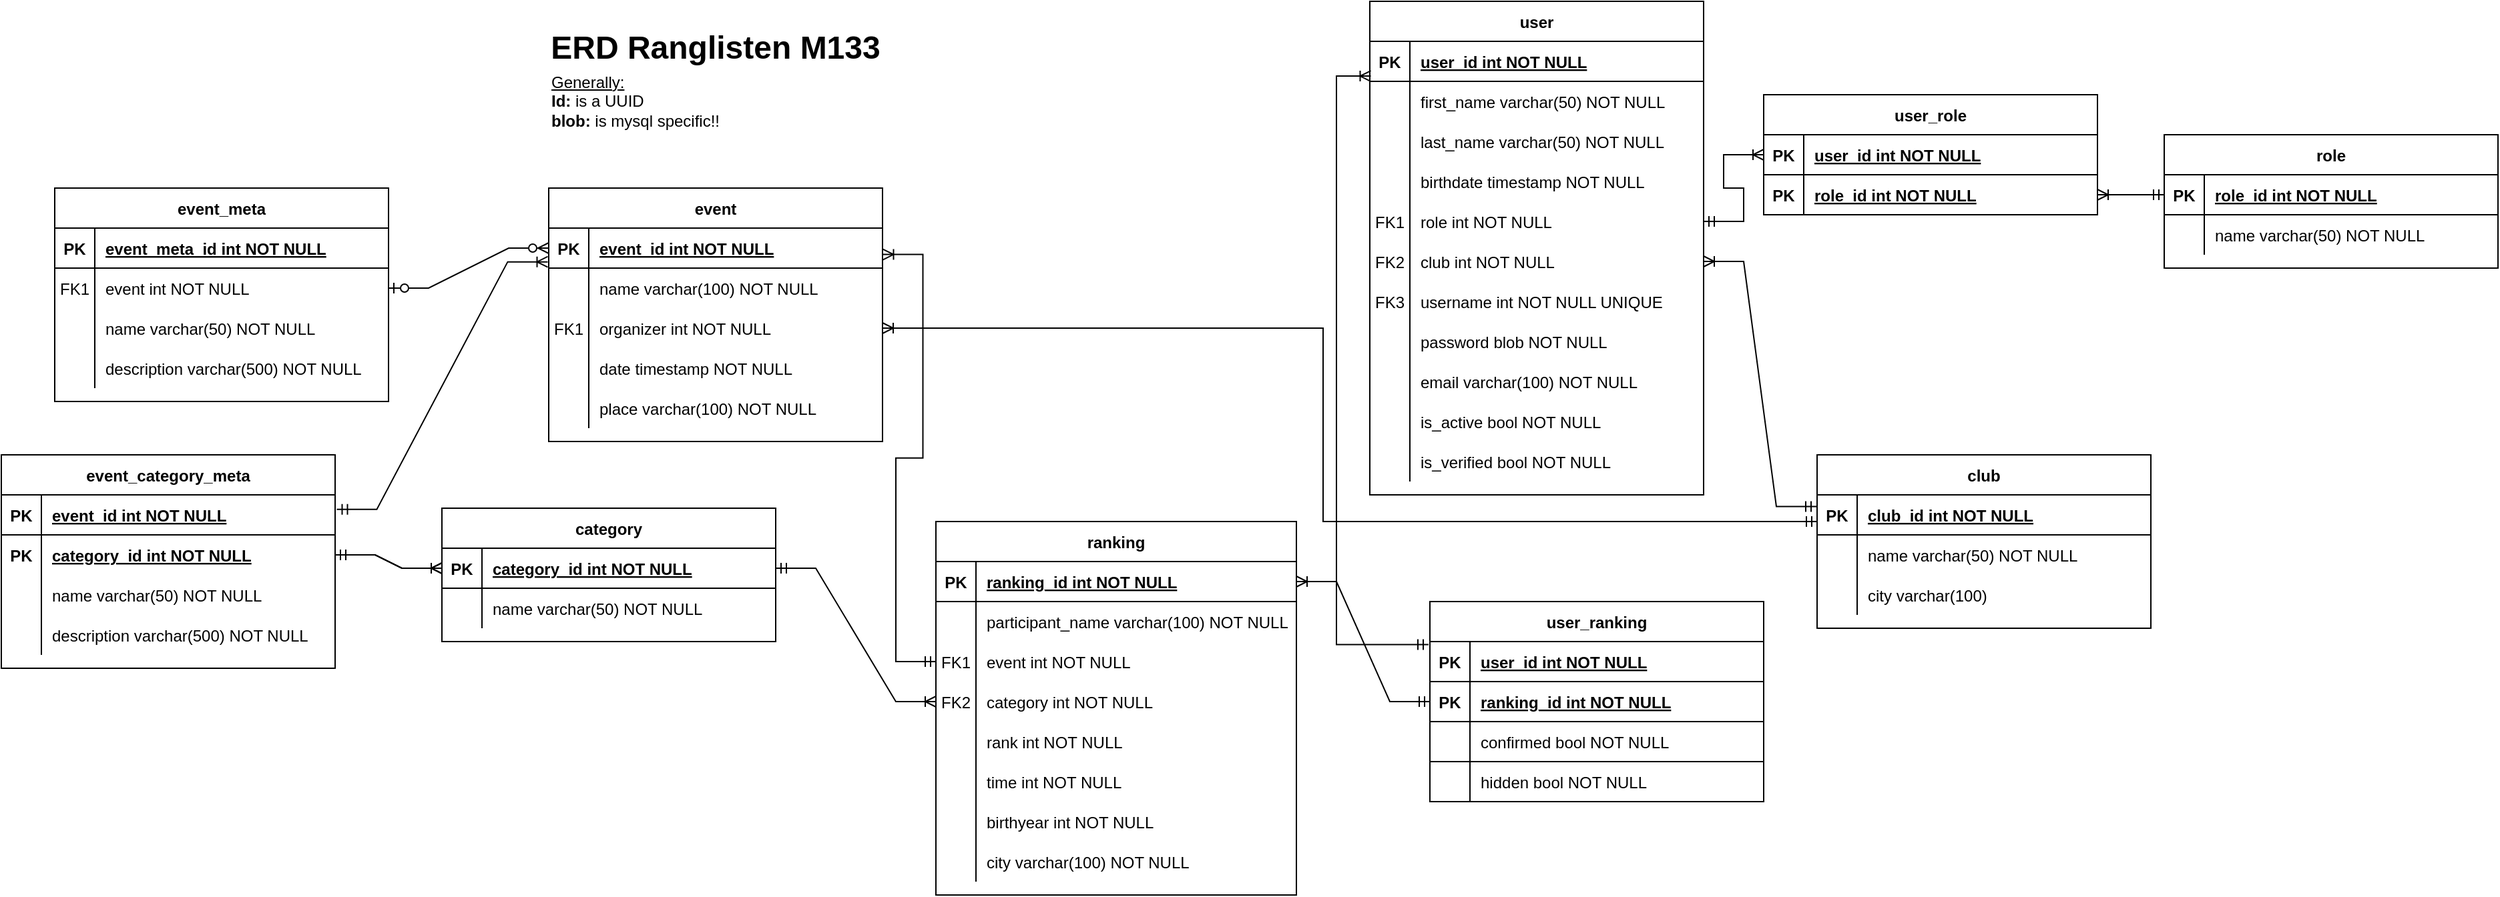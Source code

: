 <mxfile version="17.1.1" type="device"><diagram id="R2lEEEUBdFMjLlhIrx00" name="Page-1"><mxGraphModel dx="2567" dy="1036" grid="1" gridSize="10" guides="1" tooltips="1" connect="1" arrows="1" fold="1" page="1" pageScale="1" pageWidth="850" pageHeight="1100" math="0" shadow="0" extFonts="Permanent Marker^https://fonts.googleapis.com/css?family=Permanent+Marker"><root><mxCell id="0"/><mxCell id="1" parent="0"/><mxCell id="C-vyLk0tnHw3VtMMgP7b-2" value="ranking" style="shape=table;startSize=30;container=1;collapsible=1;childLayout=tableLayout;fixedRows=1;rowLines=0;fontStyle=1;align=center;resizeLast=1;" parent="1" vertex="1"><mxGeometry x="320" y="400" width="270" height="280" as="geometry"/></mxCell><mxCell id="C-vyLk0tnHw3VtMMgP7b-3" value="" style="shape=partialRectangle;collapsible=0;dropTarget=0;pointerEvents=0;fillColor=none;points=[[0,0.5],[1,0.5]];portConstraint=eastwest;top=0;left=0;right=0;bottom=1;" parent="C-vyLk0tnHw3VtMMgP7b-2" vertex="1"><mxGeometry y="30" width="270" height="30" as="geometry"/></mxCell><mxCell id="C-vyLk0tnHw3VtMMgP7b-4" value="PK" style="shape=partialRectangle;overflow=hidden;connectable=0;fillColor=none;top=0;left=0;bottom=0;right=0;fontStyle=1;" parent="C-vyLk0tnHw3VtMMgP7b-3" vertex="1"><mxGeometry width="30" height="30" as="geometry"><mxRectangle width="30" height="30" as="alternateBounds"/></mxGeometry></mxCell><mxCell id="C-vyLk0tnHw3VtMMgP7b-5" value="ranking_id int NOT NULL " style="shape=partialRectangle;overflow=hidden;connectable=0;fillColor=none;top=0;left=0;bottom=0;right=0;align=left;spacingLeft=6;fontStyle=5;" parent="C-vyLk0tnHw3VtMMgP7b-3" vertex="1"><mxGeometry x="30" width="240" height="30" as="geometry"><mxRectangle width="240" height="30" as="alternateBounds"/></mxGeometry></mxCell><mxCell id="C-vyLk0tnHw3VtMMgP7b-6" value="" style="shape=partialRectangle;collapsible=0;dropTarget=0;pointerEvents=0;fillColor=none;points=[[0,0.5],[1,0.5]];portConstraint=eastwest;top=0;left=0;right=0;bottom=0;" parent="C-vyLk0tnHw3VtMMgP7b-2" vertex="1"><mxGeometry y="60" width="270" height="30" as="geometry"/></mxCell><mxCell id="C-vyLk0tnHw3VtMMgP7b-7" value="" style="shape=partialRectangle;overflow=hidden;connectable=0;fillColor=none;top=0;left=0;bottom=0;right=0;" parent="C-vyLk0tnHw3VtMMgP7b-6" vertex="1"><mxGeometry width="30" height="30" as="geometry"><mxRectangle width="30" height="30" as="alternateBounds"/></mxGeometry></mxCell><mxCell id="C-vyLk0tnHw3VtMMgP7b-8" value="participant_name varchar(100) NOT NULL" style="shape=partialRectangle;overflow=hidden;connectable=0;fillColor=none;top=0;left=0;bottom=0;right=0;align=left;spacingLeft=6;" parent="C-vyLk0tnHw3VtMMgP7b-6" vertex="1"><mxGeometry x="30" width="240" height="30" as="geometry"><mxRectangle width="240" height="30" as="alternateBounds"/></mxGeometry></mxCell><mxCell id="C-vyLk0tnHw3VtMMgP7b-9" value="" style="shape=partialRectangle;collapsible=0;dropTarget=0;pointerEvents=0;fillColor=none;points=[[0,0.5],[1,0.5]];portConstraint=eastwest;top=0;left=0;right=0;bottom=0;" parent="C-vyLk0tnHw3VtMMgP7b-2" vertex="1"><mxGeometry y="90" width="270" height="30" as="geometry"/></mxCell><mxCell id="C-vyLk0tnHw3VtMMgP7b-10" value="FK1" style="shape=partialRectangle;overflow=hidden;connectable=0;fillColor=none;top=0;left=0;bottom=0;right=0;" parent="C-vyLk0tnHw3VtMMgP7b-9" vertex="1"><mxGeometry width="30" height="30" as="geometry"><mxRectangle width="30" height="30" as="alternateBounds"/></mxGeometry></mxCell><mxCell id="C-vyLk0tnHw3VtMMgP7b-11" value="event int NOT NULL" style="shape=partialRectangle;overflow=hidden;connectable=0;fillColor=none;top=0;left=0;bottom=0;right=0;align=left;spacingLeft=6;" parent="C-vyLk0tnHw3VtMMgP7b-9" vertex="1"><mxGeometry x="30" width="240" height="30" as="geometry"><mxRectangle width="240" height="30" as="alternateBounds"/></mxGeometry></mxCell><mxCell id="AJah4LYRWt7YzLcPMxhK-41" style="shape=partialRectangle;collapsible=0;dropTarget=0;pointerEvents=0;fillColor=none;points=[[0,0.5],[1,0.5]];portConstraint=eastwest;top=0;left=0;right=0;bottom=0;" parent="C-vyLk0tnHw3VtMMgP7b-2" vertex="1"><mxGeometry y="120" width="270" height="30" as="geometry"/></mxCell><mxCell id="AJah4LYRWt7YzLcPMxhK-42" value="FK2" style="shape=partialRectangle;overflow=hidden;connectable=0;fillColor=none;top=0;left=0;bottom=0;right=0;" parent="AJah4LYRWt7YzLcPMxhK-41" vertex="1"><mxGeometry width="30" height="30" as="geometry"><mxRectangle width="30" height="30" as="alternateBounds"/></mxGeometry></mxCell><mxCell id="AJah4LYRWt7YzLcPMxhK-43" value="category int NOT NULL" style="shape=partialRectangle;overflow=hidden;connectable=0;fillColor=none;top=0;left=0;bottom=0;right=0;align=left;spacingLeft=6;" parent="AJah4LYRWt7YzLcPMxhK-41" vertex="1"><mxGeometry x="30" width="240" height="30" as="geometry"><mxRectangle width="240" height="30" as="alternateBounds"/></mxGeometry></mxCell><mxCell id="AJah4LYRWt7YzLcPMxhK-58" style="shape=partialRectangle;collapsible=0;dropTarget=0;pointerEvents=0;fillColor=none;points=[[0,0.5],[1,0.5]];portConstraint=eastwest;top=0;left=0;right=0;bottom=0;" parent="C-vyLk0tnHw3VtMMgP7b-2" vertex="1"><mxGeometry y="150" width="270" height="30" as="geometry"/></mxCell><mxCell id="AJah4LYRWt7YzLcPMxhK-59" style="shape=partialRectangle;overflow=hidden;connectable=0;fillColor=none;top=0;left=0;bottom=0;right=0;" parent="AJah4LYRWt7YzLcPMxhK-58" vertex="1"><mxGeometry width="30" height="30" as="geometry"><mxRectangle width="30" height="30" as="alternateBounds"/></mxGeometry></mxCell><mxCell id="AJah4LYRWt7YzLcPMxhK-60" value="rank int NOT NULL" style="shape=partialRectangle;overflow=hidden;connectable=0;fillColor=none;top=0;left=0;bottom=0;right=0;align=left;spacingLeft=6;" parent="AJah4LYRWt7YzLcPMxhK-58" vertex="1"><mxGeometry x="30" width="240" height="30" as="geometry"><mxRectangle width="240" height="30" as="alternateBounds"/></mxGeometry></mxCell><mxCell id="AJah4LYRWt7YzLcPMxhK-70" style="shape=partialRectangle;collapsible=0;dropTarget=0;pointerEvents=0;fillColor=none;points=[[0,0.5],[1,0.5]];portConstraint=eastwest;top=0;left=0;right=0;bottom=0;" parent="C-vyLk0tnHw3VtMMgP7b-2" vertex="1"><mxGeometry y="180" width="270" height="30" as="geometry"/></mxCell><mxCell id="AJah4LYRWt7YzLcPMxhK-71" style="shape=partialRectangle;overflow=hidden;connectable=0;fillColor=none;top=0;left=0;bottom=0;right=0;" parent="AJah4LYRWt7YzLcPMxhK-70" vertex="1"><mxGeometry width="30" height="30" as="geometry"><mxRectangle width="30" height="30" as="alternateBounds"/></mxGeometry></mxCell><mxCell id="AJah4LYRWt7YzLcPMxhK-72" value="time int NOT NULL" style="shape=partialRectangle;overflow=hidden;connectable=0;fillColor=none;top=0;left=0;bottom=0;right=0;align=left;spacingLeft=6;" parent="AJah4LYRWt7YzLcPMxhK-70" vertex="1"><mxGeometry x="30" width="240" height="30" as="geometry"><mxRectangle width="240" height="30" as="alternateBounds"/></mxGeometry></mxCell><mxCell id="AJah4LYRWt7YzLcPMxhK-73" style="shape=partialRectangle;collapsible=0;dropTarget=0;pointerEvents=0;fillColor=none;points=[[0,0.5],[1,0.5]];portConstraint=eastwest;top=0;left=0;right=0;bottom=0;" parent="C-vyLk0tnHw3VtMMgP7b-2" vertex="1"><mxGeometry y="210" width="270" height="30" as="geometry"/></mxCell><mxCell id="AJah4LYRWt7YzLcPMxhK-74" style="shape=partialRectangle;overflow=hidden;connectable=0;fillColor=none;top=0;left=0;bottom=0;right=0;" parent="AJah4LYRWt7YzLcPMxhK-73" vertex="1"><mxGeometry width="30" height="30" as="geometry"><mxRectangle width="30" height="30" as="alternateBounds"/></mxGeometry></mxCell><mxCell id="AJah4LYRWt7YzLcPMxhK-75" value="birthyear int NOT NULL" style="shape=partialRectangle;overflow=hidden;connectable=0;fillColor=none;top=0;left=0;bottom=0;right=0;align=left;spacingLeft=6;" parent="AJah4LYRWt7YzLcPMxhK-73" vertex="1"><mxGeometry x="30" width="240" height="30" as="geometry"><mxRectangle width="240" height="30" as="alternateBounds"/></mxGeometry></mxCell><mxCell id="AJah4LYRWt7YzLcPMxhK-76" style="shape=partialRectangle;collapsible=0;dropTarget=0;pointerEvents=0;fillColor=none;points=[[0,0.5],[1,0.5]];portConstraint=eastwest;top=0;left=0;right=0;bottom=0;" parent="C-vyLk0tnHw3VtMMgP7b-2" vertex="1"><mxGeometry y="240" width="270" height="30" as="geometry"/></mxCell><mxCell id="AJah4LYRWt7YzLcPMxhK-77" style="shape=partialRectangle;overflow=hidden;connectable=0;fillColor=none;top=0;left=0;bottom=0;right=0;" parent="AJah4LYRWt7YzLcPMxhK-76" vertex="1"><mxGeometry width="30" height="30" as="geometry"><mxRectangle width="30" height="30" as="alternateBounds"/></mxGeometry></mxCell><mxCell id="AJah4LYRWt7YzLcPMxhK-78" value="city varchar(100) NOT NULL" style="shape=partialRectangle;overflow=hidden;connectable=0;fillColor=none;top=0;left=0;bottom=0;right=0;align=left;spacingLeft=6;" parent="AJah4LYRWt7YzLcPMxhK-76" vertex="1"><mxGeometry x="30" width="240" height="30" as="geometry"><mxRectangle width="240" height="30" as="alternateBounds"/></mxGeometry></mxCell><mxCell id="C-vyLk0tnHw3VtMMgP7b-13" value="user" style="shape=table;startSize=30;container=1;collapsible=1;childLayout=tableLayout;fixedRows=1;rowLines=0;fontStyle=1;align=center;resizeLast=1;" parent="1" vertex="1"><mxGeometry x="645" y="10" width="250" height="370" as="geometry"/></mxCell><mxCell id="C-vyLk0tnHw3VtMMgP7b-14" value="" style="shape=partialRectangle;collapsible=0;dropTarget=0;pointerEvents=0;fillColor=none;points=[[0,0.5],[1,0.5]];portConstraint=eastwest;top=0;left=0;right=0;bottom=1;" parent="C-vyLk0tnHw3VtMMgP7b-13" vertex="1"><mxGeometry y="30" width="250" height="30" as="geometry"/></mxCell><mxCell id="C-vyLk0tnHw3VtMMgP7b-15" value="PK" style="shape=partialRectangle;overflow=hidden;connectable=0;fillColor=none;top=0;left=0;bottom=0;right=0;fontStyle=1;" parent="C-vyLk0tnHw3VtMMgP7b-14" vertex="1"><mxGeometry width="30" height="30" as="geometry"><mxRectangle width="30" height="30" as="alternateBounds"/></mxGeometry></mxCell><mxCell id="C-vyLk0tnHw3VtMMgP7b-16" value="user_id int NOT NULL " style="shape=partialRectangle;overflow=hidden;connectable=0;fillColor=none;top=0;left=0;bottom=0;right=0;align=left;spacingLeft=6;fontStyle=5;" parent="C-vyLk0tnHw3VtMMgP7b-14" vertex="1"><mxGeometry x="30" width="220" height="30" as="geometry"><mxRectangle width="220" height="30" as="alternateBounds"/></mxGeometry></mxCell><mxCell id="C-vyLk0tnHw3VtMMgP7b-17" value="" style="shape=partialRectangle;collapsible=0;dropTarget=0;pointerEvents=0;fillColor=none;points=[[0,0.5],[1,0.5]];portConstraint=eastwest;top=0;left=0;right=0;bottom=0;" parent="C-vyLk0tnHw3VtMMgP7b-13" vertex="1"><mxGeometry y="60" width="250" height="30" as="geometry"/></mxCell><mxCell id="C-vyLk0tnHw3VtMMgP7b-18" value="" style="shape=partialRectangle;overflow=hidden;connectable=0;fillColor=none;top=0;left=0;bottom=0;right=0;" parent="C-vyLk0tnHw3VtMMgP7b-17" vertex="1"><mxGeometry width="30" height="30" as="geometry"><mxRectangle width="30" height="30" as="alternateBounds"/></mxGeometry></mxCell><mxCell id="C-vyLk0tnHw3VtMMgP7b-19" value="first_name varchar(50) NOT NULL" style="shape=partialRectangle;overflow=hidden;connectable=0;fillColor=none;top=0;left=0;bottom=0;right=0;align=left;spacingLeft=6;" parent="C-vyLk0tnHw3VtMMgP7b-17" vertex="1"><mxGeometry x="30" width="220" height="30" as="geometry"><mxRectangle width="220" height="30" as="alternateBounds"/></mxGeometry></mxCell><mxCell id="C-vyLk0tnHw3VtMMgP7b-20" value="" style="shape=partialRectangle;collapsible=0;dropTarget=0;pointerEvents=0;fillColor=none;points=[[0,0.5],[1,0.5]];portConstraint=eastwest;top=0;left=0;right=0;bottom=0;" parent="C-vyLk0tnHw3VtMMgP7b-13" vertex="1"><mxGeometry y="90" width="250" height="30" as="geometry"/></mxCell><mxCell id="C-vyLk0tnHw3VtMMgP7b-21" value="" style="shape=partialRectangle;overflow=hidden;connectable=0;fillColor=none;top=0;left=0;bottom=0;right=0;" parent="C-vyLk0tnHw3VtMMgP7b-20" vertex="1"><mxGeometry width="30" height="30" as="geometry"><mxRectangle width="30" height="30" as="alternateBounds"/></mxGeometry></mxCell><mxCell id="C-vyLk0tnHw3VtMMgP7b-22" value="last_name varchar(50) NOT NULL" style="shape=partialRectangle;overflow=hidden;connectable=0;fillColor=none;top=0;left=0;bottom=0;right=0;align=left;spacingLeft=6;" parent="C-vyLk0tnHw3VtMMgP7b-20" vertex="1"><mxGeometry x="30" width="220" height="30" as="geometry"><mxRectangle width="220" height="30" as="alternateBounds"/></mxGeometry></mxCell><mxCell id="AJah4LYRWt7YzLcPMxhK-45" style="shape=partialRectangle;collapsible=0;dropTarget=0;pointerEvents=0;fillColor=none;points=[[0,0.5],[1,0.5]];portConstraint=eastwest;top=0;left=0;right=0;bottom=0;" parent="C-vyLk0tnHw3VtMMgP7b-13" vertex="1"><mxGeometry y="120" width="250" height="30" as="geometry"/></mxCell><mxCell id="AJah4LYRWt7YzLcPMxhK-46" style="shape=partialRectangle;overflow=hidden;connectable=0;fillColor=none;top=0;left=0;bottom=0;right=0;" parent="AJah4LYRWt7YzLcPMxhK-45" vertex="1"><mxGeometry width="30" height="30" as="geometry"><mxRectangle width="30" height="30" as="alternateBounds"/></mxGeometry></mxCell><mxCell id="AJah4LYRWt7YzLcPMxhK-47" value="birthdate timestamp NOT NULL" style="shape=partialRectangle;overflow=hidden;connectable=0;fillColor=none;top=0;left=0;bottom=0;right=0;align=left;spacingLeft=6;" parent="AJah4LYRWt7YzLcPMxhK-45" vertex="1"><mxGeometry x="30" width="220" height="30" as="geometry"><mxRectangle width="220" height="30" as="alternateBounds"/></mxGeometry></mxCell><mxCell id="AJah4LYRWt7YzLcPMxhK-48" style="shape=partialRectangle;collapsible=0;dropTarget=0;pointerEvents=0;fillColor=none;points=[[0,0.5],[1,0.5]];portConstraint=eastwest;top=0;left=0;right=0;bottom=0;" parent="C-vyLk0tnHw3VtMMgP7b-13" vertex="1"><mxGeometry y="150" width="250" height="30" as="geometry"/></mxCell><mxCell id="AJah4LYRWt7YzLcPMxhK-49" value="FK1" style="shape=partialRectangle;overflow=hidden;connectable=0;fillColor=none;top=0;left=0;bottom=0;right=0;" parent="AJah4LYRWt7YzLcPMxhK-48" vertex="1"><mxGeometry width="30" height="30" as="geometry"><mxRectangle width="30" height="30" as="alternateBounds"/></mxGeometry></mxCell><mxCell id="AJah4LYRWt7YzLcPMxhK-50" value="role int NOT NULL" style="shape=partialRectangle;overflow=hidden;connectable=0;fillColor=none;top=0;left=0;bottom=0;right=0;align=left;spacingLeft=6;" parent="AJah4LYRWt7YzLcPMxhK-48" vertex="1"><mxGeometry x="30" width="220" height="30" as="geometry"><mxRectangle width="220" height="30" as="alternateBounds"/></mxGeometry></mxCell><mxCell id="AJah4LYRWt7YzLcPMxhK-66" style="shape=partialRectangle;collapsible=0;dropTarget=0;pointerEvents=0;fillColor=none;points=[[0,0.5],[1,0.5]];portConstraint=eastwest;top=0;left=0;right=0;bottom=0;" parent="C-vyLk0tnHw3VtMMgP7b-13" vertex="1"><mxGeometry y="180" width="250" height="30" as="geometry"/></mxCell><mxCell id="AJah4LYRWt7YzLcPMxhK-67" value="FK2" style="shape=partialRectangle;overflow=hidden;connectable=0;fillColor=none;top=0;left=0;bottom=0;right=0;" parent="AJah4LYRWt7YzLcPMxhK-66" vertex="1"><mxGeometry width="30" height="30" as="geometry"><mxRectangle width="30" height="30" as="alternateBounds"/></mxGeometry></mxCell><mxCell id="AJah4LYRWt7YzLcPMxhK-68" value="club int NOT NULL" style="shape=partialRectangle;overflow=hidden;connectable=0;fillColor=none;top=0;left=0;bottom=0;right=0;align=left;spacingLeft=6;" parent="AJah4LYRWt7YzLcPMxhK-66" vertex="1"><mxGeometry x="30" width="220" height="30" as="geometry"><mxRectangle width="220" height="30" as="alternateBounds"/></mxGeometry></mxCell><mxCell id="AJah4LYRWt7YzLcPMxhK-141" style="shape=partialRectangle;collapsible=0;dropTarget=0;pointerEvents=0;fillColor=none;points=[[0,0.5],[1,0.5]];portConstraint=eastwest;top=0;left=0;right=0;bottom=0;" parent="C-vyLk0tnHw3VtMMgP7b-13" vertex="1"><mxGeometry y="210" width="250" height="30" as="geometry"/></mxCell><mxCell id="AJah4LYRWt7YzLcPMxhK-142" value="FK3" style="shape=partialRectangle;overflow=hidden;connectable=0;fillColor=none;top=0;left=0;bottom=0;right=0;" parent="AJah4LYRWt7YzLcPMxhK-141" vertex="1"><mxGeometry width="30" height="30" as="geometry"><mxRectangle width="30" height="30" as="alternateBounds"/></mxGeometry></mxCell><mxCell id="AJah4LYRWt7YzLcPMxhK-143" value="username int NOT NULL UNIQUE" style="shape=partialRectangle;overflow=hidden;connectable=0;fillColor=none;top=0;left=0;bottom=0;right=0;align=left;spacingLeft=6;" parent="AJah4LYRWt7YzLcPMxhK-141" vertex="1"><mxGeometry x="30" width="220" height="30" as="geometry"><mxRectangle width="220" height="30" as="alternateBounds"/></mxGeometry></mxCell><mxCell id="AJah4LYRWt7YzLcPMxhK-152" style="shape=partialRectangle;collapsible=0;dropTarget=0;pointerEvents=0;fillColor=none;points=[[0,0.5],[1,0.5]];portConstraint=eastwest;top=0;left=0;right=0;bottom=0;" parent="C-vyLk0tnHw3VtMMgP7b-13" vertex="1"><mxGeometry y="240" width="250" height="30" as="geometry"/></mxCell><mxCell id="AJah4LYRWt7YzLcPMxhK-153" style="shape=partialRectangle;overflow=hidden;connectable=0;fillColor=none;top=0;left=0;bottom=0;right=0;" parent="AJah4LYRWt7YzLcPMxhK-152" vertex="1"><mxGeometry width="30" height="30" as="geometry"><mxRectangle width="30" height="30" as="alternateBounds"/></mxGeometry></mxCell><mxCell id="AJah4LYRWt7YzLcPMxhK-154" value="password blob NOT NULL" style="shape=partialRectangle;overflow=hidden;connectable=0;fillColor=none;top=0;left=0;bottom=0;right=0;align=left;spacingLeft=6;fontStyle=0" parent="AJah4LYRWt7YzLcPMxhK-152" vertex="1"><mxGeometry x="30" width="220" height="30" as="geometry"><mxRectangle width="220" height="30" as="alternateBounds"/></mxGeometry></mxCell><mxCell id="AJah4LYRWt7YzLcPMxhK-138" style="shape=partialRectangle;collapsible=0;dropTarget=0;pointerEvents=0;fillColor=none;points=[[0,0.5],[1,0.5]];portConstraint=eastwest;top=0;left=0;right=0;bottom=0;" parent="C-vyLk0tnHw3VtMMgP7b-13" vertex="1"><mxGeometry y="270" width="250" height="30" as="geometry"/></mxCell><mxCell id="AJah4LYRWt7YzLcPMxhK-139" style="shape=partialRectangle;overflow=hidden;connectable=0;fillColor=none;top=0;left=0;bottom=0;right=0;" parent="AJah4LYRWt7YzLcPMxhK-138" vertex="1"><mxGeometry width="30" height="30" as="geometry"><mxRectangle width="30" height="30" as="alternateBounds"/></mxGeometry></mxCell><mxCell id="AJah4LYRWt7YzLcPMxhK-140" value="email varchar(100) NOT NULL" style="shape=partialRectangle;overflow=hidden;connectable=0;fillColor=none;top=0;left=0;bottom=0;right=0;align=left;spacingLeft=6;" parent="AJah4LYRWt7YzLcPMxhK-138" vertex="1"><mxGeometry x="30" width="220" height="30" as="geometry"><mxRectangle width="220" height="30" as="alternateBounds"/></mxGeometry></mxCell><mxCell id="AJah4LYRWt7YzLcPMxhK-132" style="shape=partialRectangle;collapsible=0;dropTarget=0;pointerEvents=0;fillColor=none;points=[[0,0.5],[1,0.5]];portConstraint=eastwest;top=0;left=0;right=0;bottom=0;" parent="C-vyLk0tnHw3VtMMgP7b-13" vertex="1"><mxGeometry y="300" width="250" height="30" as="geometry"/></mxCell><mxCell id="AJah4LYRWt7YzLcPMxhK-133" style="shape=partialRectangle;overflow=hidden;connectable=0;fillColor=none;top=0;left=0;bottom=0;right=0;" parent="AJah4LYRWt7YzLcPMxhK-132" vertex="1"><mxGeometry width="30" height="30" as="geometry"><mxRectangle width="30" height="30" as="alternateBounds"/></mxGeometry></mxCell><mxCell id="AJah4LYRWt7YzLcPMxhK-134" value="is_active bool NOT NULL" style="shape=partialRectangle;overflow=hidden;connectable=0;fillColor=none;top=0;left=0;bottom=0;right=0;align=left;spacingLeft=6;" parent="AJah4LYRWt7YzLcPMxhK-132" vertex="1"><mxGeometry x="30" width="220" height="30" as="geometry"><mxRectangle width="220" height="30" as="alternateBounds"/></mxGeometry></mxCell><mxCell id="AJah4LYRWt7YzLcPMxhK-135" style="shape=partialRectangle;collapsible=0;dropTarget=0;pointerEvents=0;fillColor=none;points=[[0,0.5],[1,0.5]];portConstraint=eastwest;top=0;left=0;right=0;bottom=0;" parent="C-vyLk0tnHw3VtMMgP7b-13" vertex="1"><mxGeometry y="330" width="250" height="30" as="geometry"/></mxCell><mxCell id="AJah4LYRWt7YzLcPMxhK-136" style="shape=partialRectangle;overflow=hidden;connectable=0;fillColor=none;top=0;left=0;bottom=0;right=0;" parent="AJah4LYRWt7YzLcPMxhK-135" vertex="1"><mxGeometry width="30" height="30" as="geometry"><mxRectangle width="30" height="30" as="alternateBounds"/></mxGeometry></mxCell><mxCell id="AJah4LYRWt7YzLcPMxhK-137" value="is_verified bool NOT NULL" style="shape=partialRectangle;overflow=hidden;connectable=0;fillColor=none;top=0;left=0;bottom=0;right=0;align=left;spacingLeft=6;" parent="AJah4LYRWt7YzLcPMxhK-135" vertex="1"><mxGeometry x="30" width="220" height="30" as="geometry"><mxRectangle width="220" height="30" as="alternateBounds"/></mxGeometry></mxCell><mxCell id="C-vyLk0tnHw3VtMMgP7b-23" value="event" style="shape=table;startSize=30;container=1;collapsible=1;childLayout=tableLayout;fixedRows=1;rowLines=0;fontStyle=1;align=center;resizeLast=1;" parent="1" vertex="1"><mxGeometry x="30" y="150" width="250" height="190" as="geometry"/></mxCell><mxCell id="C-vyLk0tnHw3VtMMgP7b-24" value="" style="shape=partialRectangle;collapsible=0;dropTarget=0;pointerEvents=0;fillColor=none;points=[[0,0.5],[1,0.5]];portConstraint=eastwest;top=0;left=0;right=0;bottom=1;" parent="C-vyLk0tnHw3VtMMgP7b-23" vertex="1"><mxGeometry y="30" width="250" height="30" as="geometry"/></mxCell><mxCell id="C-vyLk0tnHw3VtMMgP7b-25" value="PK" style="shape=partialRectangle;overflow=hidden;connectable=0;fillColor=none;top=0;left=0;bottom=0;right=0;fontStyle=1;" parent="C-vyLk0tnHw3VtMMgP7b-24" vertex="1"><mxGeometry width="30" height="30" as="geometry"><mxRectangle width="30" height="30" as="alternateBounds"/></mxGeometry></mxCell><mxCell id="C-vyLk0tnHw3VtMMgP7b-26" value="event_id int NOT NULL " style="shape=partialRectangle;overflow=hidden;connectable=0;fillColor=none;top=0;left=0;bottom=0;right=0;align=left;spacingLeft=6;fontStyle=5;" parent="C-vyLk0tnHw3VtMMgP7b-24" vertex="1"><mxGeometry x="30" width="220" height="30" as="geometry"><mxRectangle width="220" height="30" as="alternateBounds"/></mxGeometry></mxCell><mxCell id="C-vyLk0tnHw3VtMMgP7b-27" value="" style="shape=partialRectangle;collapsible=0;dropTarget=0;pointerEvents=0;fillColor=none;points=[[0,0.5],[1,0.5]];portConstraint=eastwest;top=0;left=0;right=0;bottom=0;" parent="C-vyLk0tnHw3VtMMgP7b-23" vertex="1"><mxGeometry y="60" width="250" height="30" as="geometry"/></mxCell><mxCell id="C-vyLk0tnHw3VtMMgP7b-28" value="" style="shape=partialRectangle;overflow=hidden;connectable=0;fillColor=none;top=0;left=0;bottom=0;right=0;" parent="C-vyLk0tnHw3VtMMgP7b-27" vertex="1"><mxGeometry width="30" height="30" as="geometry"><mxRectangle width="30" height="30" as="alternateBounds"/></mxGeometry></mxCell><mxCell id="C-vyLk0tnHw3VtMMgP7b-29" value="name varchar(100) NOT NULL" style="shape=partialRectangle;overflow=hidden;connectable=0;fillColor=none;top=0;left=0;bottom=0;right=0;align=left;spacingLeft=6;" parent="C-vyLk0tnHw3VtMMgP7b-27" vertex="1"><mxGeometry x="30" width="220" height="30" as="geometry"><mxRectangle width="220" height="30" as="alternateBounds"/></mxGeometry></mxCell><mxCell id="AJah4LYRWt7YzLcPMxhK-101" style="shape=partialRectangle;collapsible=0;dropTarget=0;pointerEvents=0;fillColor=none;points=[[0,0.5],[1,0.5]];portConstraint=eastwest;top=0;left=0;right=0;bottom=0;" parent="C-vyLk0tnHw3VtMMgP7b-23" vertex="1"><mxGeometry y="90" width="250" height="30" as="geometry"/></mxCell><mxCell id="AJah4LYRWt7YzLcPMxhK-102" value="FK1" style="shape=partialRectangle;overflow=hidden;connectable=0;fillColor=none;top=0;left=0;bottom=0;right=0;" parent="AJah4LYRWt7YzLcPMxhK-101" vertex="1"><mxGeometry width="30" height="30" as="geometry"><mxRectangle width="30" height="30" as="alternateBounds"/></mxGeometry></mxCell><mxCell id="AJah4LYRWt7YzLcPMxhK-103" value="organizer int NOT NULL" style="shape=partialRectangle;overflow=hidden;connectable=0;fillColor=none;top=0;left=0;bottom=0;right=0;align=left;spacingLeft=6;" parent="AJah4LYRWt7YzLcPMxhK-101" vertex="1"><mxGeometry x="30" width="220" height="30" as="geometry"><mxRectangle width="220" height="30" as="alternateBounds"/></mxGeometry></mxCell><mxCell id="AJah4LYRWt7YzLcPMxhK-104" style="shape=partialRectangle;collapsible=0;dropTarget=0;pointerEvents=0;fillColor=none;points=[[0,0.5],[1,0.5]];portConstraint=eastwest;top=0;left=0;right=0;bottom=0;" parent="C-vyLk0tnHw3VtMMgP7b-23" vertex="1"><mxGeometry y="120" width="250" height="30" as="geometry"/></mxCell><mxCell id="AJah4LYRWt7YzLcPMxhK-105" style="shape=partialRectangle;overflow=hidden;connectable=0;fillColor=none;top=0;left=0;bottom=0;right=0;" parent="AJah4LYRWt7YzLcPMxhK-104" vertex="1"><mxGeometry width="30" height="30" as="geometry"><mxRectangle width="30" height="30" as="alternateBounds"/></mxGeometry></mxCell><mxCell id="AJah4LYRWt7YzLcPMxhK-106" value="date timestamp NOT NULL" style="shape=partialRectangle;overflow=hidden;connectable=0;fillColor=none;top=0;left=0;bottom=0;right=0;align=left;spacingLeft=6;" parent="AJah4LYRWt7YzLcPMxhK-104" vertex="1"><mxGeometry x="30" width="220" height="30" as="geometry"><mxRectangle width="220" height="30" as="alternateBounds"/></mxGeometry></mxCell><mxCell id="AJah4LYRWt7YzLcPMxhK-113" style="shape=partialRectangle;collapsible=0;dropTarget=0;pointerEvents=0;fillColor=none;points=[[0,0.5],[1,0.5]];portConstraint=eastwest;top=0;left=0;right=0;bottom=0;" parent="C-vyLk0tnHw3VtMMgP7b-23" vertex="1"><mxGeometry y="150" width="250" height="30" as="geometry"/></mxCell><mxCell id="AJah4LYRWt7YzLcPMxhK-114" style="shape=partialRectangle;overflow=hidden;connectable=0;fillColor=none;top=0;left=0;bottom=0;right=0;" parent="AJah4LYRWt7YzLcPMxhK-113" vertex="1"><mxGeometry width="30" height="30" as="geometry"><mxRectangle width="30" height="30" as="alternateBounds"/></mxGeometry></mxCell><mxCell id="AJah4LYRWt7YzLcPMxhK-115" value="place varchar(100) NOT NULL" style="shape=partialRectangle;overflow=hidden;connectable=0;fillColor=none;top=0;left=0;bottom=0;right=0;align=left;spacingLeft=6;" parent="AJah4LYRWt7YzLcPMxhK-113" vertex="1"><mxGeometry x="30" width="220" height="30" as="geometry"><mxRectangle width="220" height="30" as="alternateBounds"/></mxGeometry></mxCell><mxCell id="AJah4LYRWt7YzLcPMxhK-1" value="&lt;h1&gt;ERD Ranglisten M133&lt;/h1&gt;" style="text;html=1;strokeColor=none;fillColor=none;align=center;verticalAlign=middle;whiteSpace=wrap;rounded=0;" parent="1" vertex="1"><mxGeometry x="30" y="30" width="250" height="30" as="geometry"/></mxCell><mxCell id="AJah4LYRWt7YzLcPMxhK-3" value="category" style="shape=table;startSize=30;container=1;collapsible=1;childLayout=tableLayout;fixedRows=1;rowLines=0;fontStyle=1;align=center;resizeLast=1;" parent="1" vertex="1"><mxGeometry x="-50" y="390" width="250" height="100" as="geometry"/></mxCell><mxCell id="AJah4LYRWt7YzLcPMxhK-4" value="" style="shape=partialRectangle;collapsible=0;dropTarget=0;pointerEvents=0;fillColor=none;points=[[0,0.5],[1,0.5]];portConstraint=eastwest;top=0;left=0;right=0;bottom=1;" parent="AJah4LYRWt7YzLcPMxhK-3" vertex="1"><mxGeometry y="30" width="250" height="30" as="geometry"/></mxCell><mxCell id="AJah4LYRWt7YzLcPMxhK-5" value="PK" style="shape=partialRectangle;overflow=hidden;connectable=0;fillColor=none;top=0;left=0;bottom=0;right=0;fontStyle=1;" parent="AJah4LYRWt7YzLcPMxhK-4" vertex="1"><mxGeometry width="30" height="30" as="geometry"><mxRectangle width="30" height="30" as="alternateBounds"/></mxGeometry></mxCell><mxCell id="AJah4LYRWt7YzLcPMxhK-6" value="category_id int NOT NULL " style="shape=partialRectangle;overflow=hidden;connectable=0;fillColor=none;top=0;left=0;bottom=0;right=0;align=left;spacingLeft=6;fontStyle=5;" parent="AJah4LYRWt7YzLcPMxhK-4" vertex="1"><mxGeometry x="30" width="220" height="30" as="geometry"><mxRectangle width="220" height="30" as="alternateBounds"/></mxGeometry></mxCell><mxCell id="AJah4LYRWt7YzLcPMxhK-7" value="" style="shape=partialRectangle;collapsible=0;dropTarget=0;pointerEvents=0;fillColor=none;points=[[0,0.5],[1,0.5]];portConstraint=eastwest;top=0;left=0;right=0;bottom=0;" parent="AJah4LYRWt7YzLcPMxhK-3" vertex="1"><mxGeometry y="60" width="250" height="30" as="geometry"/></mxCell><mxCell id="AJah4LYRWt7YzLcPMxhK-8" value="" style="shape=partialRectangle;overflow=hidden;connectable=0;fillColor=none;top=0;left=0;bottom=0;right=0;" parent="AJah4LYRWt7YzLcPMxhK-7" vertex="1"><mxGeometry width="30" height="30" as="geometry"><mxRectangle width="30" height="30" as="alternateBounds"/></mxGeometry></mxCell><mxCell id="AJah4LYRWt7YzLcPMxhK-9" value="name varchar(50) NOT NULL" style="shape=partialRectangle;overflow=hidden;connectable=0;fillColor=none;top=0;left=0;bottom=0;right=0;align=left;spacingLeft=6;" parent="AJah4LYRWt7YzLcPMxhK-7" vertex="1"><mxGeometry x="30" width="220" height="30" as="geometry"><mxRectangle width="220" height="30" as="alternateBounds"/></mxGeometry></mxCell><mxCell id="AJah4LYRWt7YzLcPMxhK-17" value="club" style="shape=table;startSize=30;container=1;collapsible=1;childLayout=tableLayout;fixedRows=1;rowLines=0;fontStyle=1;align=center;resizeLast=1;" parent="1" vertex="1"><mxGeometry x="980" y="350" width="250" height="130" as="geometry"/></mxCell><mxCell id="AJah4LYRWt7YzLcPMxhK-18" value="" style="shape=partialRectangle;collapsible=0;dropTarget=0;pointerEvents=0;fillColor=none;points=[[0,0.5],[1,0.5]];portConstraint=eastwest;top=0;left=0;right=0;bottom=1;" parent="AJah4LYRWt7YzLcPMxhK-17" vertex="1"><mxGeometry y="30" width="250" height="30" as="geometry"/></mxCell><mxCell id="AJah4LYRWt7YzLcPMxhK-19" value="PK" style="shape=partialRectangle;overflow=hidden;connectable=0;fillColor=none;top=0;left=0;bottom=0;right=0;fontStyle=1;" parent="AJah4LYRWt7YzLcPMxhK-18" vertex="1"><mxGeometry width="30" height="30" as="geometry"><mxRectangle width="30" height="30" as="alternateBounds"/></mxGeometry></mxCell><mxCell id="AJah4LYRWt7YzLcPMxhK-20" value="club_id int NOT NULL " style="shape=partialRectangle;overflow=hidden;connectable=0;fillColor=none;top=0;left=0;bottom=0;right=0;align=left;spacingLeft=6;fontStyle=5;" parent="AJah4LYRWt7YzLcPMxhK-18" vertex="1"><mxGeometry x="30" width="220" height="30" as="geometry"><mxRectangle width="220" height="30" as="alternateBounds"/></mxGeometry></mxCell><mxCell id="AJah4LYRWt7YzLcPMxhK-21" value="" style="shape=partialRectangle;collapsible=0;dropTarget=0;pointerEvents=0;fillColor=none;points=[[0,0.5],[1,0.5]];portConstraint=eastwest;top=0;left=0;right=0;bottom=0;" parent="AJah4LYRWt7YzLcPMxhK-17" vertex="1"><mxGeometry y="60" width="250" height="30" as="geometry"/></mxCell><mxCell id="AJah4LYRWt7YzLcPMxhK-22" value="" style="shape=partialRectangle;overflow=hidden;connectable=0;fillColor=none;top=0;left=0;bottom=0;right=0;" parent="AJah4LYRWt7YzLcPMxhK-21" vertex="1"><mxGeometry width="30" height="30" as="geometry"><mxRectangle width="30" height="30" as="alternateBounds"/></mxGeometry></mxCell><mxCell id="AJah4LYRWt7YzLcPMxhK-23" value="name varchar(50) NOT NULL" style="shape=partialRectangle;overflow=hidden;connectable=0;fillColor=none;top=0;left=0;bottom=0;right=0;align=left;spacingLeft=6;" parent="AJah4LYRWt7YzLcPMxhK-21" vertex="1"><mxGeometry x="30" width="220" height="30" as="geometry"><mxRectangle width="220" height="30" as="alternateBounds"/></mxGeometry></mxCell><mxCell id="AJah4LYRWt7YzLcPMxhK-63" style="shape=partialRectangle;collapsible=0;dropTarget=0;pointerEvents=0;fillColor=none;points=[[0,0.5],[1,0.5]];portConstraint=eastwest;top=0;left=0;right=0;bottom=0;" parent="AJah4LYRWt7YzLcPMxhK-17" vertex="1"><mxGeometry y="90" width="250" height="30" as="geometry"/></mxCell><mxCell id="AJah4LYRWt7YzLcPMxhK-64" style="shape=partialRectangle;overflow=hidden;connectable=0;fillColor=none;top=0;left=0;bottom=0;right=0;" parent="AJah4LYRWt7YzLcPMxhK-63" vertex="1"><mxGeometry width="30" height="30" as="geometry"><mxRectangle width="30" height="30" as="alternateBounds"/></mxGeometry></mxCell><mxCell id="AJah4LYRWt7YzLcPMxhK-65" value="city varchar(100)" style="shape=partialRectangle;overflow=hidden;connectable=0;fillColor=none;top=0;left=0;bottom=0;right=0;align=left;spacingLeft=6;" parent="AJah4LYRWt7YzLcPMxhK-63" vertex="1"><mxGeometry x="30" width="220" height="30" as="geometry"><mxRectangle width="220" height="30" as="alternateBounds"/></mxGeometry></mxCell><mxCell id="AJah4LYRWt7YzLcPMxhK-24" value="user_role" style="shape=table;startSize=30;container=1;collapsible=1;childLayout=tableLayout;fixedRows=1;rowLines=0;fontStyle=1;align=center;resizeLast=1;" parent="1" vertex="1"><mxGeometry x="940" y="80" width="250" height="90" as="geometry"/></mxCell><mxCell id="AJah4LYRWt7YzLcPMxhK-25" value="" style="shape=partialRectangle;collapsible=0;dropTarget=0;pointerEvents=0;fillColor=none;points=[[0,0.5],[1,0.5]];portConstraint=eastwest;top=0;left=0;right=0;bottom=1;" parent="AJah4LYRWt7YzLcPMxhK-24" vertex="1"><mxGeometry y="30" width="250" height="30" as="geometry"/></mxCell><mxCell id="AJah4LYRWt7YzLcPMxhK-26" value="PK" style="shape=partialRectangle;overflow=hidden;connectable=0;fillColor=none;top=0;left=0;bottom=0;right=0;fontStyle=1;" parent="AJah4LYRWt7YzLcPMxhK-25" vertex="1"><mxGeometry width="30" height="30" as="geometry"><mxRectangle width="30" height="30" as="alternateBounds"/></mxGeometry></mxCell><mxCell id="AJah4LYRWt7YzLcPMxhK-27" value="user_id int NOT NULL " style="shape=partialRectangle;overflow=hidden;connectable=0;fillColor=none;top=0;left=0;bottom=0;right=0;align=left;spacingLeft=6;fontStyle=5;" parent="AJah4LYRWt7YzLcPMxhK-25" vertex="1"><mxGeometry x="30" width="220" height="30" as="geometry"><mxRectangle width="220" height="30" as="alternateBounds"/></mxGeometry></mxCell><mxCell id="AJah4LYRWt7YzLcPMxhK-28" value="" style="shape=partialRectangle;collapsible=0;dropTarget=0;pointerEvents=0;fillColor=none;points=[[0,0.5],[1,0.5]];portConstraint=eastwest;top=0;left=0;right=0;bottom=0;" parent="AJah4LYRWt7YzLcPMxhK-24" vertex="1"><mxGeometry y="60" width="250" height="30" as="geometry"/></mxCell><mxCell id="AJah4LYRWt7YzLcPMxhK-29" value="PK" style="shape=partialRectangle;overflow=hidden;connectable=0;fillColor=none;top=0;left=0;bottom=0;right=0;fontStyle=1" parent="AJah4LYRWt7YzLcPMxhK-28" vertex="1"><mxGeometry width="30" height="30" as="geometry"><mxRectangle width="30" height="30" as="alternateBounds"/></mxGeometry></mxCell><mxCell id="AJah4LYRWt7YzLcPMxhK-30" value="role_id int NOT NULL" style="shape=partialRectangle;overflow=hidden;connectable=0;fillColor=none;top=0;left=0;bottom=0;right=0;align=left;spacingLeft=6;fontStyle=5" parent="AJah4LYRWt7YzLcPMxhK-28" vertex="1"><mxGeometry x="30" width="220" height="30" as="geometry"><mxRectangle width="220" height="30" as="alternateBounds"/></mxGeometry></mxCell><mxCell id="AJah4LYRWt7YzLcPMxhK-32" value="&lt;u&gt;Generally:&lt;br&gt;&lt;/u&gt;&lt;b&gt;Id: &lt;/b&gt;is a UUID&lt;br&gt;&lt;b&gt;blob:&lt;/b&gt;&amp;nbsp;is mysql specific!!" style="text;html=1;strokeColor=none;fillColor=none;align=left;verticalAlign=middle;whiteSpace=wrap;rounded=0;" parent="1" vertex="1"><mxGeometry x="30" y="70" width="160" height="30" as="geometry"/></mxCell><mxCell id="AJah4LYRWt7YzLcPMxhK-51" value="role" style="shape=table;startSize=30;container=1;collapsible=1;childLayout=tableLayout;fixedRows=1;rowLines=0;fontStyle=1;align=center;resizeLast=1;" parent="1" vertex="1"><mxGeometry x="1240" y="110" width="250" height="100" as="geometry"/></mxCell><mxCell id="AJah4LYRWt7YzLcPMxhK-52" value="" style="shape=partialRectangle;collapsible=0;dropTarget=0;pointerEvents=0;fillColor=none;points=[[0,0.5],[1,0.5]];portConstraint=eastwest;top=0;left=0;right=0;bottom=1;" parent="AJah4LYRWt7YzLcPMxhK-51" vertex="1"><mxGeometry y="30" width="250" height="30" as="geometry"/></mxCell><mxCell id="AJah4LYRWt7YzLcPMxhK-53" value="PK" style="shape=partialRectangle;overflow=hidden;connectable=0;fillColor=none;top=0;left=0;bottom=0;right=0;fontStyle=1;" parent="AJah4LYRWt7YzLcPMxhK-52" vertex="1"><mxGeometry width="30" height="30" as="geometry"><mxRectangle width="30" height="30" as="alternateBounds"/></mxGeometry></mxCell><mxCell id="AJah4LYRWt7YzLcPMxhK-54" value="role_id int NOT NULL " style="shape=partialRectangle;overflow=hidden;connectable=0;fillColor=none;top=0;left=0;bottom=0;right=0;align=left;spacingLeft=6;fontStyle=5;" parent="AJah4LYRWt7YzLcPMxhK-52" vertex="1"><mxGeometry x="30" width="220" height="30" as="geometry"><mxRectangle width="220" height="30" as="alternateBounds"/></mxGeometry></mxCell><mxCell id="AJah4LYRWt7YzLcPMxhK-55" value="" style="shape=partialRectangle;collapsible=0;dropTarget=0;pointerEvents=0;fillColor=none;points=[[0,0.5],[1,0.5]];portConstraint=eastwest;top=0;left=0;right=0;bottom=0;" parent="AJah4LYRWt7YzLcPMxhK-51" vertex="1"><mxGeometry y="60" width="250" height="30" as="geometry"/></mxCell><mxCell id="AJah4LYRWt7YzLcPMxhK-56" value="" style="shape=partialRectangle;overflow=hidden;connectable=0;fillColor=none;top=0;left=0;bottom=0;right=0;" parent="AJah4LYRWt7YzLcPMxhK-55" vertex="1"><mxGeometry width="30" height="30" as="geometry"><mxRectangle width="30" height="30" as="alternateBounds"/></mxGeometry></mxCell><mxCell id="AJah4LYRWt7YzLcPMxhK-57" value="name varchar(50) NOT NULL" style="shape=partialRectangle;overflow=hidden;connectable=0;fillColor=none;top=0;left=0;bottom=0;right=0;align=left;spacingLeft=6;" parent="AJah4LYRWt7YzLcPMxhK-55" vertex="1"><mxGeometry x="30" width="220" height="30" as="geometry"><mxRectangle width="220" height="30" as="alternateBounds"/></mxGeometry></mxCell><mxCell id="AJah4LYRWt7YzLcPMxhK-79" value="user_ranking" style="shape=table;startSize=30;container=1;collapsible=1;childLayout=tableLayout;fixedRows=1;rowLines=0;fontStyle=1;align=center;resizeLast=1;" parent="1" vertex="1"><mxGeometry x="690" y="460" width="250" height="150" as="geometry"/></mxCell><mxCell id="AJah4LYRWt7YzLcPMxhK-80" style="shape=partialRectangle;collapsible=0;dropTarget=0;pointerEvents=0;fillColor=none;points=[[0,0.5],[1,0.5]];portConstraint=eastwest;top=0;left=0;right=0;bottom=1;" parent="AJah4LYRWt7YzLcPMxhK-79" vertex="1"><mxGeometry y="30" width="250" height="30" as="geometry"/></mxCell><mxCell id="AJah4LYRWt7YzLcPMxhK-81" value="PK" style="shape=partialRectangle;overflow=hidden;connectable=0;fillColor=none;top=0;left=0;bottom=0;right=0;fontStyle=1;" parent="AJah4LYRWt7YzLcPMxhK-80" vertex="1"><mxGeometry width="30" height="30" as="geometry"><mxRectangle width="30" height="30" as="alternateBounds"/></mxGeometry></mxCell><mxCell id="AJah4LYRWt7YzLcPMxhK-82" value="user_id int NOT NULL" style="shape=partialRectangle;overflow=hidden;connectable=0;fillColor=none;top=0;left=0;bottom=0;right=0;align=left;spacingLeft=6;fontStyle=5;" parent="AJah4LYRWt7YzLcPMxhK-80" vertex="1"><mxGeometry x="30" width="220" height="30" as="geometry"><mxRectangle width="220" height="30" as="alternateBounds"/></mxGeometry></mxCell><mxCell id="AJah4LYRWt7YzLcPMxhK-83" value="" style="shape=partialRectangle;collapsible=0;dropTarget=0;pointerEvents=0;fillColor=none;points=[[0,0.5],[1,0.5]];portConstraint=eastwest;top=0;left=0;right=0;bottom=1;" parent="AJah4LYRWt7YzLcPMxhK-79" vertex="1"><mxGeometry y="60" width="250" height="30" as="geometry"/></mxCell><mxCell id="AJah4LYRWt7YzLcPMxhK-84" value="PK" style="shape=partialRectangle;overflow=hidden;connectable=0;fillColor=none;top=0;left=0;bottom=0;right=0;fontStyle=1;" parent="AJah4LYRWt7YzLcPMxhK-83" vertex="1"><mxGeometry width="30" height="30" as="geometry"><mxRectangle width="30" height="30" as="alternateBounds"/></mxGeometry></mxCell><mxCell id="AJah4LYRWt7YzLcPMxhK-85" value="ranking_id int NOT NULL " style="shape=partialRectangle;overflow=hidden;connectable=0;fillColor=none;top=0;left=0;bottom=0;right=0;align=left;spacingLeft=6;fontStyle=5;" parent="AJah4LYRWt7YzLcPMxhK-83" vertex="1"><mxGeometry x="30" width="220" height="30" as="geometry"><mxRectangle width="220" height="30" as="alternateBounds"/></mxGeometry></mxCell><mxCell id="AJah4LYRWt7YzLcPMxhK-88" style="shape=partialRectangle;collapsible=0;dropTarget=0;pointerEvents=0;fillColor=none;points=[[0,0.5],[1,0.5]];portConstraint=eastwest;top=0;left=0;right=0;bottom=1;" parent="AJah4LYRWt7YzLcPMxhK-79" vertex="1"><mxGeometry y="90" width="250" height="30" as="geometry"/></mxCell><mxCell id="AJah4LYRWt7YzLcPMxhK-89" style="shape=partialRectangle;overflow=hidden;connectable=0;fillColor=none;top=0;left=0;bottom=0;right=0;fontStyle=1;" parent="AJah4LYRWt7YzLcPMxhK-88" vertex="1"><mxGeometry width="30" height="30" as="geometry"><mxRectangle width="30" height="30" as="alternateBounds"/></mxGeometry></mxCell><mxCell id="AJah4LYRWt7YzLcPMxhK-90" value="confirmed bool NOT NULL" style="shape=partialRectangle;overflow=hidden;connectable=0;fillColor=none;top=0;left=0;bottom=0;right=0;align=left;spacingLeft=6;fontStyle=0;" parent="AJah4LYRWt7YzLcPMxhK-88" vertex="1"><mxGeometry x="30" width="220" height="30" as="geometry"><mxRectangle width="220" height="30" as="alternateBounds"/></mxGeometry></mxCell><mxCell id="-BUCjznKeCOGlk64DO9f-1" style="shape=partialRectangle;collapsible=0;dropTarget=0;pointerEvents=0;fillColor=none;points=[[0,0.5],[1,0.5]];portConstraint=eastwest;top=0;left=0;right=0;bottom=1;" vertex="1" parent="AJah4LYRWt7YzLcPMxhK-79"><mxGeometry y="120" width="250" height="30" as="geometry"/></mxCell><mxCell id="-BUCjznKeCOGlk64DO9f-2" style="shape=partialRectangle;overflow=hidden;connectable=0;fillColor=none;top=0;left=0;bottom=0;right=0;fontStyle=1;" vertex="1" parent="-BUCjznKeCOGlk64DO9f-1"><mxGeometry width="30" height="30" as="geometry"><mxRectangle width="30" height="30" as="alternateBounds"/></mxGeometry></mxCell><mxCell id="-BUCjznKeCOGlk64DO9f-3" value="hidden bool NOT NULL " style="shape=partialRectangle;overflow=hidden;connectable=0;fillColor=none;top=0;left=0;bottom=0;right=0;align=left;spacingLeft=6;fontStyle=0;" vertex="1" parent="-BUCjznKeCOGlk64DO9f-1"><mxGeometry x="30" width="220" height="30" as="geometry"><mxRectangle width="220" height="30" as="alternateBounds"/></mxGeometry></mxCell><mxCell id="AJah4LYRWt7YzLcPMxhK-93" value="event_meta" style="shape=table;startSize=30;container=1;collapsible=1;childLayout=tableLayout;fixedRows=1;rowLines=0;fontStyle=1;align=center;resizeLast=1;" parent="1" vertex="1"><mxGeometry x="-340" y="150" width="250" height="160" as="geometry"/></mxCell><mxCell id="AJah4LYRWt7YzLcPMxhK-94" value="" style="shape=partialRectangle;collapsible=0;dropTarget=0;pointerEvents=0;fillColor=none;points=[[0,0.5],[1,0.5]];portConstraint=eastwest;top=0;left=0;right=0;bottom=1;" parent="AJah4LYRWt7YzLcPMxhK-93" vertex="1"><mxGeometry y="30" width="250" height="30" as="geometry"/></mxCell><mxCell id="AJah4LYRWt7YzLcPMxhK-95" value="PK" style="shape=partialRectangle;overflow=hidden;connectable=0;fillColor=none;top=0;left=0;bottom=0;right=0;fontStyle=1;" parent="AJah4LYRWt7YzLcPMxhK-94" vertex="1"><mxGeometry width="30" height="30" as="geometry"><mxRectangle width="30" height="30" as="alternateBounds"/></mxGeometry></mxCell><mxCell id="AJah4LYRWt7YzLcPMxhK-96" value="event_meta_id int NOT NULL " style="shape=partialRectangle;overflow=hidden;connectable=0;fillColor=none;top=0;left=0;bottom=0;right=0;align=left;spacingLeft=6;fontStyle=5;" parent="AJah4LYRWt7YzLcPMxhK-94" vertex="1"><mxGeometry x="30" width="220" height="30" as="geometry"><mxRectangle width="220" height="30" as="alternateBounds"/></mxGeometry></mxCell><mxCell id="AJah4LYRWt7YzLcPMxhK-97" value="" style="shape=partialRectangle;collapsible=0;dropTarget=0;pointerEvents=0;fillColor=none;points=[[0,0.5],[1,0.5]];portConstraint=eastwest;top=0;left=0;right=0;bottom=0;" parent="AJah4LYRWt7YzLcPMxhK-93" vertex="1"><mxGeometry y="60" width="250" height="30" as="geometry"/></mxCell><mxCell id="AJah4LYRWt7YzLcPMxhK-98" value="FK1" style="shape=partialRectangle;overflow=hidden;connectable=0;fillColor=none;top=0;left=0;bottom=0;right=0;" parent="AJah4LYRWt7YzLcPMxhK-97" vertex="1"><mxGeometry width="30" height="30" as="geometry"><mxRectangle width="30" height="30" as="alternateBounds"/></mxGeometry></mxCell><mxCell id="AJah4LYRWt7YzLcPMxhK-99" value="event int NOT NULL" style="shape=partialRectangle;overflow=hidden;connectable=0;fillColor=none;top=0;left=0;bottom=0;right=0;align=left;spacingLeft=6;" parent="AJah4LYRWt7YzLcPMxhK-97" vertex="1"><mxGeometry x="30" width="220" height="30" as="geometry"><mxRectangle width="220" height="30" as="alternateBounds"/></mxGeometry></mxCell><mxCell id="AJah4LYRWt7YzLcPMxhK-107" style="shape=partialRectangle;collapsible=0;dropTarget=0;pointerEvents=0;fillColor=none;points=[[0,0.5],[1,0.5]];portConstraint=eastwest;top=0;left=0;right=0;bottom=0;" parent="AJah4LYRWt7YzLcPMxhK-93" vertex="1"><mxGeometry y="90" width="250" height="30" as="geometry"/></mxCell><mxCell id="AJah4LYRWt7YzLcPMxhK-108" style="shape=partialRectangle;overflow=hidden;connectable=0;fillColor=none;top=0;left=0;bottom=0;right=0;" parent="AJah4LYRWt7YzLcPMxhK-107" vertex="1"><mxGeometry width="30" height="30" as="geometry"><mxRectangle width="30" height="30" as="alternateBounds"/></mxGeometry></mxCell><mxCell id="AJah4LYRWt7YzLcPMxhK-109" value="name varchar(50) NOT NULL" style="shape=partialRectangle;overflow=hidden;connectable=0;fillColor=none;top=0;left=0;bottom=0;right=0;align=left;spacingLeft=6;" parent="AJah4LYRWt7YzLcPMxhK-107" vertex="1"><mxGeometry x="30" width="220" height="30" as="geometry"><mxRectangle width="220" height="30" as="alternateBounds"/></mxGeometry></mxCell><mxCell id="AJah4LYRWt7YzLcPMxhK-110" style="shape=partialRectangle;collapsible=0;dropTarget=0;pointerEvents=0;fillColor=none;points=[[0,0.5],[1,0.5]];portConstraint=eastwest;top=0;left=0;right=0;bottom=0;" parent="AJah4LYRWt7YzLcPMxhK-93" vertex="1"><mxGeometry y="120" width="250" height="30" as="geometry"/></mxCell><mxCell id="AJah4LYRWt7YzLcPMxhK-111" style="shape=partialRectangle;overflow=hidden;connectable=0;fillColor=none;top=0;left=0;bottom=0;right=0;" parent="AJah4LYRWt7YzLcPMxhK-110" vertex="1"><mxGeometry width="30" height="30" as="geometry"><mxRectangle width="30" height="30" as="alternateBounds"/></mxGeometry></mxCell><mxCell id="AJah4LYRWt7YzLcPMxhK-112" value="description varchar(500) NOT NULL" style="shape=partialRectangle;overflow=hidden;connectable=0;fillColor=none;top=0;left=0;bottom=0;right=0;align=left;spacingLeft=6;" parent="AJah4LYRWt7YzLcPMxhK-110" vertex="1"><mxGeometry x="30" width="220" height="30" as="geometry"><mxRectangle width="220" height="30" as="alternateBounds"/></mxGeometry></mxCell><mxCell id="AJah4LYRWt7YzLcPMxhK-117" value="event_category_meta" style="shape=table;startSize=30;container=1;collapsible=1;childLayout=tableLayout;fixedRows=1;rowLines=0;fontStyle=1;align=center;resizeLast=1;" parent="1" vertex="1"><mxGeometry x="-380" y="350" width="250" height="160" as="geometry"/></mxCell><mxCell id="AJah4LYRWt7YzLcPMxhK-118" value="" style="shape=partialRectangle;collapsible=0;dropTarget=0;pointerEvents=0;fillColor=none;points=[[0,0.5],[1,0.5]];portConstraint=eastwest;top=0;left=0;right=0;bottom=1;" parent="AJah4LYRWt7YzLcPMxhK-117" vertex="1"><mxGeometry y="30" width="250" height="30" as="geometry"/></mxCell><mxCell id="AJah4LYRWt7YzLcPMxhK-119" value="PK" style="shape=partialRectangle;overflow=hidden;connectable=0;fillColor=none;top=0;left=0;bottom=0;right=0;fontStyle=1;" parent="AJah4LYRWt7YzLcPMxhK-118" vertex="1"><mxGeometry width="30" height="30" as="geometry"><mxRectangle width="30" height="30" as="alternateBounds"/></mxGeometry></mxCell><mxCell id="AJah4LYRWt7YzLcPMxhK-120" value="event_id int NOT NULL " style="shape=partialRectangle;overflow=hidden;connectable=0;fillColor=none;top=0;left=0;bottom=0;right=0;align=left;spacingLeft=6;fontStyle=5;" parent="AJah4LYRWt7YzLcPMxhK-118" vertex="1"><mxGeometry x="30" width="220" height="30" as="geometry"><mxRectangle width="220" height="30" as="alternateBounds"/></mxGeometry></mxCell><mxCell id="AJah4LYRWt7YzLcPMxhK-121" value="" style="shape=partialRectangle;collapsible=0;dropTarget=0;pointerEvents=0;fillColor=none;points=[[0,0.5],[1,0.5]];portConstraint=eastwest;top=0;left=0;right=0;bottom=0;" parent="AJah4LYRWt7YzLcPMxhK-117" vertex="1"><mxGeometry y="60" width="250" height="30" as="geometry"/></mxCell><mxCell id="AJah4LYRWt7YzLcPMxhK-122" value="PK" style="shape=partialRectangle;overflow=hidden;connectable=0;fillColor=none;top=0;left=0;bottom=0;right=0;fontStyle=1" parent="AJah4LYRWt7YzLcPMxhK-121" vertex="1"><mxGeometry width="30" height="30" as="geometry"><mxRectangle width="30" height="30" as="alternateBounds"/></mxGeometry></mxCell><mxCell id="AJah4LYRWt7YzLcPMxhK-123" value="category_id int NOT NULL" style="shape=partialRectangle;overflow=hidden;connectable=0;fillColor=none;top=0;left=0;bottom=0;right=0;align=left;spacingLeft=6;fontStyle=5" parent="AJah4LYRWt7YzLcPMxhK-121" vertex="1"><mxGeometry x="30" width="220" height="30" as="geometry"><mxRectangle width="220" height="30" as="alternateBounds"/></mxGeometry></mxCell><mxCell id="AJah4LYRWt7YzLcPMxhK-124" style="shape=partialRectangle;collapsible=0;dropTarget=0;pointerEvents=0;fillColor=none;points=[[0,0.5],[1,0.5]];portConstraint=eastwest;top=0;left=0;right=0;bottom=0;" parent="AJah4LYRWt7YzLcPMxhK-117" vertex="1"><mxGeometry y="90" width="250" height="30" as="geometry"/></mxCell><mxCell id="AJah4LYRWt7YzLcPMxhK-125" style="shape=partialRectangle;overflow=hidden;connectable=0;fillColor=none;top=0;left=0;bottom=0;right=0;" parent="AJah4LYRWt7YzLcPMxhK-124" vertex="1"><mxGeometry width="30" height="30" as="geometry"><mxRectangle width="30" height="30" as="alternateBounds"/></mxGeometry></mxCell><mxCell id="AJah4LYRWt7YzLcPMxhK-126" value="name varchar(50) NOT NULL" style="shape=partialRectangle;overflow=hidden;connectable=0;fillColor=none;top=0;left=0;bottom=0;right=0;align=left;spacingLeft=6;" parent="AJah4LYRWt7YzLcPMxhK-124" vertex="1"><mxGeometry x="30" width="220" height="30" as="geometry"><mxRectangle width="220" height="30" as="alternateBounds"/></mxGeometry></mxCell><mxCell id="AJah4LYRWt7YzLcPMxhK-127" style="shape=partialRectangle;collapsible=0;dropTarget=0;pointerEvents=0;fillColor=none;points=[[0,0.5],[1,0.5]];portConstraint=eastwest;top=0;left=0;right=0;bottom=0;" parent="AJah4LYRWt7YzLcPMxhK-117" vertex="1"><mxGeometry y="120" width="250" height="30" as="geometry"/></mxCell><mxCell id="AJah4LYRWt7YzLcPMxhK-128" style="shape=partialRectangle;overflow=hidden;connectable=0;fillColor=none;top=0;left=0;bottom=0;right=0;" parent="AJah4LYRWt7YzLcPMxhK-127" vertex="1"><mxGeometry width="30" height="30" as="geometry"><mxRectangle width="30" height="30" as="alternateBounds"/></mxGeometry></mxCell><mxCell id="AJah4LYRWt7YzLcPMxhK-129" value="description varchar(500) NOT NULL" style="shape=partialRectangle;overflow=hidden;connectable=0;fillColor=none;top=0;left=0;bottom=0;right=0;align=left;spacingLeft=6;" parent="AJah4LYRWt7YzLcPMxhK-127" vertex="1"><mxGeometry x="30" width="220" height="30" as="geometry"><mxRectangle width="220" height="30" as="alternateBounds"/></mxGeometry></mxCell><mxCell id="AJah4LYRWt7YzLcPMxhK-155" value="" style="edgeStyle=entityRelationEdgeStyle;fontSize=12;html=1;endArrow=ERzeroToMany;startArrow=ERzeroToOne;rounded=0;entryX=0;entryY=0.5;entryDx=0;entryDy=0;" parent="1" source="AJah4LYRWt7YzLcPMxhK-97" target="C-vyLk0tnHw3VtMMgP7b-24" edge="1"><mxGeometry width="100" height="100" relative="1" as="geometry"><mxPoint x="-200" y="200" as="sourcePoint"/><mxPoint x="-100" y="100" as="targetPoint"/></mxGeometry></mxCell><mxCell id="AJah4LYRWt7YzLcPMxhK-157" value="" style="edgeStyle=entityRelationEdgeStyle;fontSize=12;html=1;endArrow=ERoneToMany;startArrow=ERmandOne;rounded=0;exitX=1.005;exitY=0.361;exitDx=0;exitDy=0;exitPerimeter=0;entryX=-0.003;entryY=0.844;entryDx=0;entryDy=0;entryPerimeter=0;" parent="1" source="AJah4LYRWt7YzLcPMxhK-118" target="C-vyLk0tnHw3VtMMgP7b-24" edge="1"><mxGeometry width="100" height="100" relative="1" as="geometry"><mxPoint x="-80" y="370" as="sourcePoint"/><mxPoint x="20" y="270" as="targetPoint"/></mxGeometry></mxCell><mxCell id="AJah4LYRWt7YzLcPMxhK-158" value="" style="edgeStyle=entityRelationEdgeStyle;fontSize=12;html=1;endArrow=ERoneToMany;startArrow=ERmandOne;rounded=0;exitX=1;exitY=0.5;exitDx=0;exitDy=0;entryX=0;entryY=0.5;entryDx=0;entryDy=0;" parent="1" source="AJah4LYRWt7YzLcPMxhK-121" target="AJah4LYRWt7YzLcPMxhK-4" edge="1"><mxGeometry width="100" height="100" relative="1" as="geometry"><mxPoint x="-180" y="645.51" as="sourcePoint"/><mxPoint x="-62.0" y="440.0" as="targetPoint"/></mxGeometry></mxCell><mxCell id="AJah4LYRWt7YzLcPMxhK-159" value="" style="edgeStyle=entityRelationEdgeStyle;fontSize=12;html=1;endArrow=ERoneToMany;startArrow=ERmandOne;rounded=0;exitX=0;exitY=0.5;exitDx=0;exitDy=0;entryX=1.001;entryY=0.66;entryDx=0;entryDy=0;entryPerimeter=0;" parent="1" source="C-vyLk0tnHw3VtMMgP7b-9" target="C-vyLk0tnHw3VtMMgP7b-24" edge="1"><mxGeometry width="100" height="100" relative="1" as="geometry"><mxPoint x="230" y="380" as="sourcePoint"/><mxPoint x="310" y="390" as="targetPoint"/></mxGeometry></mxCell><mxCell id="AJah4LYRWt7YzLcPMxhK-160" value="" style="edgeStyle=entityRelationEdgeStyle;fontSize=12;html=1;endArrow=ERoneToMany;startArrow=ERmandOne;rounded=0;entryX=0;entryY=0.5;entryDx=0;entryDy=0;" parent="1" source="AJah4LYRWt7YzLcPMxhK-4" target="AJah4LYRWt7YzLcPMxhK-41" edge="1"><mxGeometry width="100" height="100" relative="1" as="geometry"><mxPoint x="230" y="450" as="sourcePoint"/><mxPoint x="310" y="460" as="targetPoint"/></mxGeometry></mxCell><mxCell id="AJah4LYRWt7YzLcPMxhK-161" value="" style="edgeStyle=entityRelationEdgeStyle;fontSize=12;html=1;endArrow=ERoneToMany;startArrow=ERmandOne;rounded=0;exitX=0;exitY=0.5;exitDx=0;exitDy=0;entryX=1;entryY=0.5;entryDx=0;entryDy=0;" parent="1" source="AJah4LYRWt7YzLcPMxhK-83" target="C-vyLk0tnHw3VtMMgP7b-3" edge="1"><mxGeometry width="100" height="100" relative="1" as="geometry"><mxPoint x="650" y="590" as="sourcePoint"/><mxPoint x="730" y="600" as="targetPoint"/></mxGeometry></mxCell><mxCell id="AJah4LYRWt7YzLcPMxhK-156" value="" style="edgeStyle=elbowEdgeStyle;fontSize=12;html=1;endArrow=ERoneToMany;startArrow=ERmandOne;rounded=0;exitX=-0.004;exitY=0.074;exitDx=0;exitDy=0;exitPerimeter=0;entryX=0.003;entryY=0.867;entryDx=0;entryDy=0;entryPerimeter=0;elbow=vertical;" parent="1" source="AJah4LYRWt7YzLcPMxhK-80" target="C-vyLk0tnHw3VtMMgP7b-14" edge="1"><mxGeometry width="100" height="100" relative="1" as="geometry"><mxPoint x="680" y="580" as="sourcePoint"/><mxPoint x="640" y="69" as="targetPoint"/><Array as="points"><mxPoint x="620" y="380"/></Array></mxGeometry></mxCell><mxCell id="AJah4LYRWt7YzLcPMxhK-163" value="" style="edgeStyle=entityRelationEdgeStyle;fontSize=12;html=1;endArrow=ERoneToMany;startArrow=ERmandOne;rounded=0;exitX=1;exitY=0.5;exitDx=0;exitDy=0;entryX=0;entryY=0.5;entryDx=0;entryDy=0;" parent="1" edge="1"><mxGeometry width="100" height="100" relative="1" as="geometry"><mxPoint x="-130" y="425" as="sourcePoint"/><mxPoint x="-50" y="435" as="targetPoint"/></mxGeometry></mxCell><mxCell id="AJah4LYRWt7YzLcPMxhK-164" value="" style="edgeStyle=elbowEdgeStyle;fontSize=12;html=1;endArrow=ERoneToMany;startArrow=ERmandOne;rounded=0;entryX=1;entryY=0.5;entryDx=0;entryDy=0;exitX=0;exitY=0.667;exitDx=0;exitDy=0;exitPerimeter=0;" parent="1" source="AJah4LYRWt7YzLcPMxhK-18" target="AJah4LYRWt7YzLcPMxhK-101" edge="1"><mxGeometry width="100" height="100" relative="1" as="geometry"><mxPoint x="460" y="400" as="sourcePoint"/><mxPoint x="560" y="300" as="targetPoint"/><Array as="points"><mxPoint x="610" y="330"/></Array></mxGeometry></mxCell><mxCell id="AJah4LYRWt7YzLcPMxhK-165" value="" style="edgeStyle=entityRelationEdgeStyle;fontSize=12;html=1;endArrow=ERoneToMany;startArrow=ERmandOne;rounded=0;elbow=vertical;exitX=-0.002;exitY=0.292;exitDx=0;exitDy=0;exitPerimeter=0;entryX=1;entryY=0.5;entryDx=0;entryDy=0;" parent="1" source="AJah4LYRWt7YzLcPMxhK-18" target="AJah4LYRWt7YzLcPMxhK-66" edge="1"><mxGeometry width="100" height="100" relative="1" as="geometry"><mxPoint x="910" y="400" as="sourcePoint"/><mxPoint x="1010" y="300" as="targetPoint"/></mxGeometry></mxCell><mxCell id="AJah4LYRWt7YzLcPMxhK-167" value="" style="edgeStyle=entityRelationEdgeStyle;fontSize=12;html=1;endArrow=ERoneToMany;startArrow=ERmandOne;rounded=0;elbow=vertical;exitX=1;exitY=0.5;exitDx=0;exitDy=0;entryX=0;entryY=0.5;entryDx=0;entryDy=0;" parent="1" source="AJah4LYRWt7YzLcPMxhK-48" target="AJah4LYRWt7YzLcPMxhK-25" edge="1"><mxGeometry width="100" height="100" relative="1" as="geometry"><mxPoint x="990" y="280" as="sourcePoint"/><mxPoint x="1090" y="180" as="targetPoint"/></mxGeometry></mxCell><mxCell id="AJah4LYRWt7YzLcPMxhK-168" value="" style="edgeStyle=entityRelationEdgeStyle;fontSize=12;html=1;endArrow=ERoneToMany;startArrow=ERmandOne;rounded=0;elbow=vertical;entryX=1;entryY=0.5;entryDx=0;entryDy=0;exitX=0;exitY=0.5;exitDx=0;exitDy=0;" parent="1" source="AJah4LYRWt7YzLcPMxhK-52" target="AJah4LYRWt7YzLcPMxhK-28" edge="1"><mxGeometry width="100" height="100" relative="1" as="geometry"><mxPoint x="1130" y="290" as="sourcePoint"/><mxPoint x="1230" y="190" as="targetPoint"/></mxGeometry></mxCell></root></mxGraphModel></diagram></mxfile>